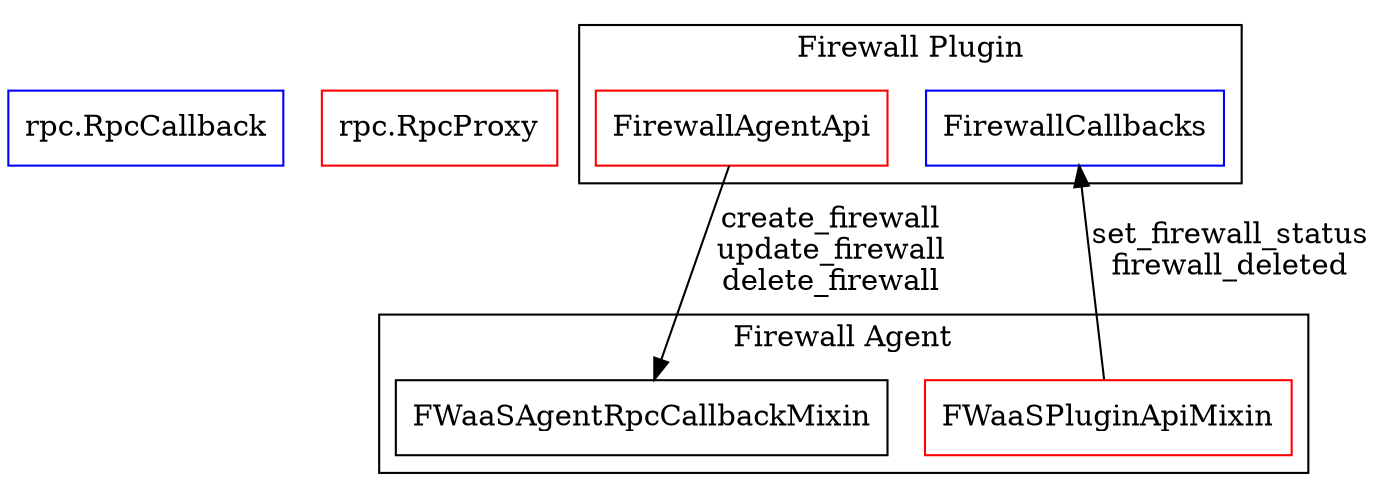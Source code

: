 //dot -Tpng xx.dot -o xx.png
digraph G {
    node [shape = record];
    rpccallback[label="rpc.RpcCallback",color=blue];
    rpcproxy[label="rpc.RpcProxy",color=red];

    subgraph cluster_plugin{
        label="Firewall Plugin";
        callback[label="FirewallCallbacks",color=blue];
        agentapi[label="FirewallAgentApi",color=red];
    };

    subgraph cluster_agent{
        label="Firewall Agent";
        apimixin[label="FWaaSPluginApiMixin",color=red];
        callbackmixin[label="FWaaSAgentRpcCallbackMixin"];
    };

    apimixin->callback[label="set_firewall_status\nfirewall_deleted"];
    agentapi->callbackmixin[label="create_firewall\nupdate_firewall\ndelete_firewall"];

    //{rank=same; rpccallback callback}
    //{rank=same; rpcproxy apimixin}
}
